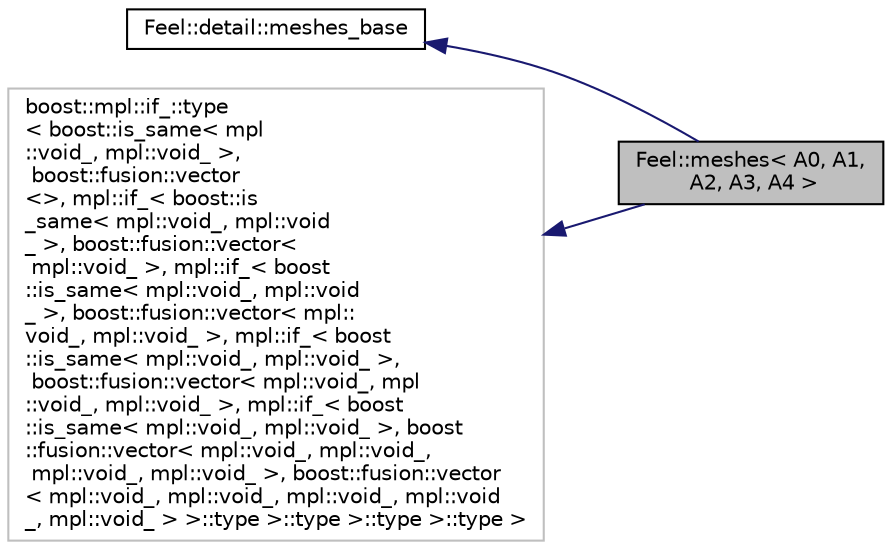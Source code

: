 digraph "Feel::meshes&lt; A0, A1, A2, A3, A4 &gt;"
{
 // LATEX_PDF_SIZE
  edge [fontname="Helvetica",fontsize="10",labelfontname="Helvetica",labelfontsize="10"];
  node [fontname="Helvetica",fontsize="10",shape=record];
  rankdir="LR";
  Node1 [label="Feel::meshes\< A0, A1,\l A2, A3, A4 \>",height=0.2,width=0.4,color="black", fillcolor="grey75", style="filled", fontcolor="black",tooltip=" "];
  Node2 -> Node1 [dir="back",color="midnightblue",fontsize="10",style="solid",fontname="Helvetica"];
  Node2 [label="Feel::detail::meshes_base",height=0.2,width=0.4,color="black", fillcolor="white", style="filled",URL="$classFeel_1_1detail_1_1meshes__base.html",tooltip=" "];
  Node3 -> Node1 [dir="back",color="midnightblue",fontsize="10",style="solid",fontname="Helvetica"];
  Node3 [label="boost::mpl::if_::type\l\< boost::is_same\< mpl\l::void_, mpl::void_ \>,\l boost::fusion::vector\l\<\>, mpl::if_\< boost::is\l_same\< mpl::void_, mpl::void\l_ \>, boost::fusion::vector\<\l mpl::void_ \>, mpl::if_\< boost\l::is_same\< mpl::void_, mpl::void\l_ \>, boost::fusion::vector\< mpl::\lvoid_, mpl::void_ \>, mpl::if_\< boost\l::is_same\< mpl::void_, mpl::void_ \>,\l boost::fusion::vector\< mpl::void_, mpl\l::void_, mpl::void_ \>, mpl::if_\< boost\l::is_same\< mpl::void_, mpl::void_ \>, boost\l::fusion::vector\< mpl::void_, mpl::void_,\l mpl::void_, mpl::void_ \>, boost::fusion::vector\l\< mpl::void_, mpl::void_, mpl::void_, mpl::void\l_, mpl::void_ \> \>::type \>::type \>::type \>::type \>",height=0.2,width=0.4,color="grey75", fillcolor="white", style="filled",tooltip=" "];
}
